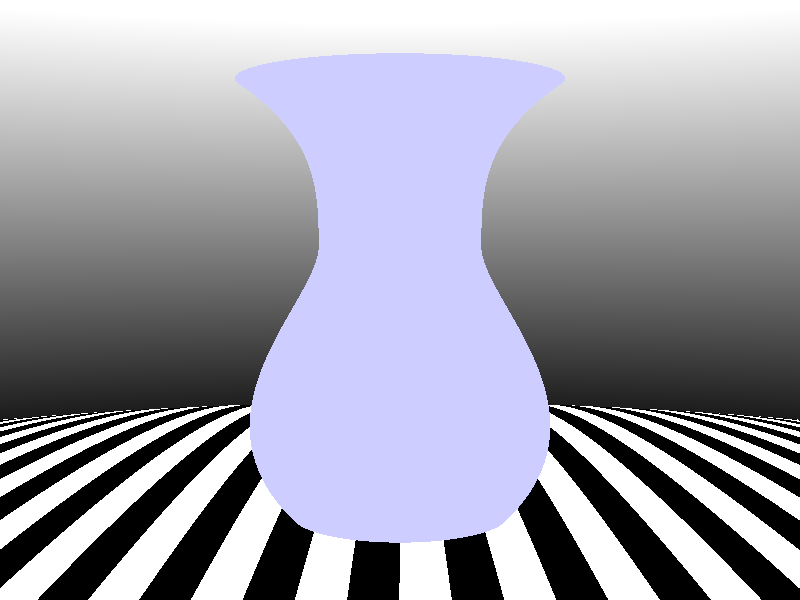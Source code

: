 // Testing the new bezier-lathe object of POV-RAY 3.1

#version 3.1

global_settings { 
  assumed_gamma 2.2 
  max_trace_level 12
}

#include "colors.inc"
#include "textures.inc"

camera {
  location <0, 10, -40>
  right     x*image_width/image_height
  up <0, 1, 0>
  direction <0, 0, 1.8>
  look_at <0, 8, 0>
}

sky_sphere {
  pigment {
    gradient y
    color_map {
      [ 0.0 color Black ]
      [ 0.4 color Black ]
      [ 0.6  color White ]
      [ 1.0  color White ]
    }
    scale 2
    translate -1
  }                                                   
}

light_source { <20, 80, 0> colour Gray80 }
light_source { <-20, 40, -20> colour Gray80 }
                    
#declare MyColor = color rgb<1.0,0,0>;                   

// Ground: a large sphere                    
sphere { <0, -400, 0>, 400
   pigment {
      gradient x
      color_map {
        [ 0 color White ]
        [ 0.5 color White ]
        [ 0.5 color Black ]
        [ 1.0 color Black ]
      }                    
      translate x*500
      scale 3
   }
   finish {
      ambient 0.2
      diffuse 0.8
   }
}

// rotate a 2-D outline of points around the Y axis to create a 3-D shape
lathe {
  bezier_spline 
  20, // number of points
  <20, 0>, <40, 20>, <15, 40>, <15, 50>, // the list of <u,v> points
  <15, 50.0001>, <15, 60>, <15, 70>, <30, 80>,
  <30, 80.0001>, <20, 80>, <10, 70>, <10, 50>,
  <10, 50>, <10, 40>, <20, 30>, <20, 20>,
  <20, 20>, <20, 10>, <10, 8>, <0, 8>

  scale 0.2
  pigment { 
    color rgbf<0.8,0.8,1.0, 1.0> 
  }
  finish { 
    ambient 0.0
    diffuse 0.0 
    phong 0.8 
    reflection 0.2
  }
  interior {
    ior 1.2 
  }
}
           
